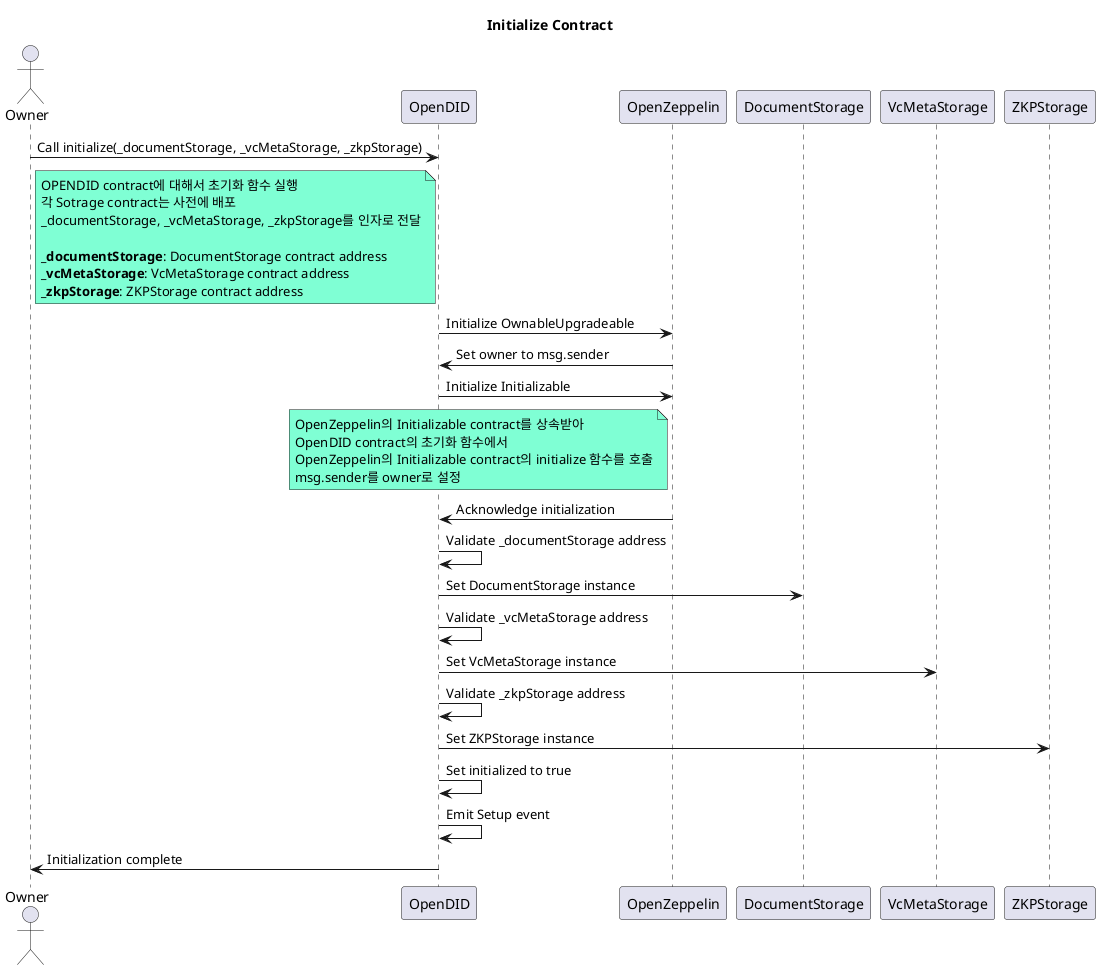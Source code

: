 @startuml initialize-contract

title Initialize Contract

actor Owner
participant OpenDID
participant OpenZeppelin
participant DocumentStorage
participant VcMetaStorage
participant ZKPStorage

Owner -> OpenDID: Call initialize(_documentStorage, _vcMetaStorage, _zkpStorage)
note right of Owner #Aquamarine
    OPENDID contract에 대해서 초기화 함수 실행
    각 Sotrage contract는 사전에 배포
    _documentStorage, _vcMetaStorage, _zkpStorage를 인자로 전달

    **_documentStorage**: DocumentStorage contract address
    **_vcMetaStorage**: VcMetaStorage contract address
    **_zkpStorage**: ZKPStorage contract address
end note
OpenDID -> OpenZeppelin: Initialize OwnableUpgradeable
OpenZeppelin -> OpenDID: Set owner to msg.sender
OpenDID -> OpenZeppelin: Initialize Initializable
note left of OpenZeppelin #Aquamarine
    OpenZeppelin의 Initializable contract를 상속받아
    OpenDID contract의 초기화 함수에서
    OpenZeppelin의 Initializable contract의 initialize 함수를 호출
    msg.sender를 owner로 설정
end note
OpenZeppelin -> OpenDID: Acknowledge initialization

OpenDID -> OpenDID: Validate _documentStorage address
OpenDID -> DocumentStorage: Set DocumentStorage instance
OpenDID -> OpenDID: Validate _vcMetaStorage address
OpenDID -> VcMetaStorage: Set VcMetaStorage instance
OpenDID -> OpenDID: Validate _zkpStorage address
OpenDID -> ZKPStorage: Set ZKPStorage instance
OpenDID -> OpenDID: Set initialized to true

OpenDID -> OpenDID: Emit Setup event
Owner <- OpenDID: Initialization complete


@enduml